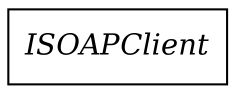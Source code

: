 strict digraph interface_diagram {
  rankdir=LR;
  ISOAPClient[
    label="ISOAPClient",
    URL="ISOAPClient.html",
    tooltip="com.sekati.services.ISOAPClient",
    fontname="Times-Italic",
    shape="record"
  ];
}
